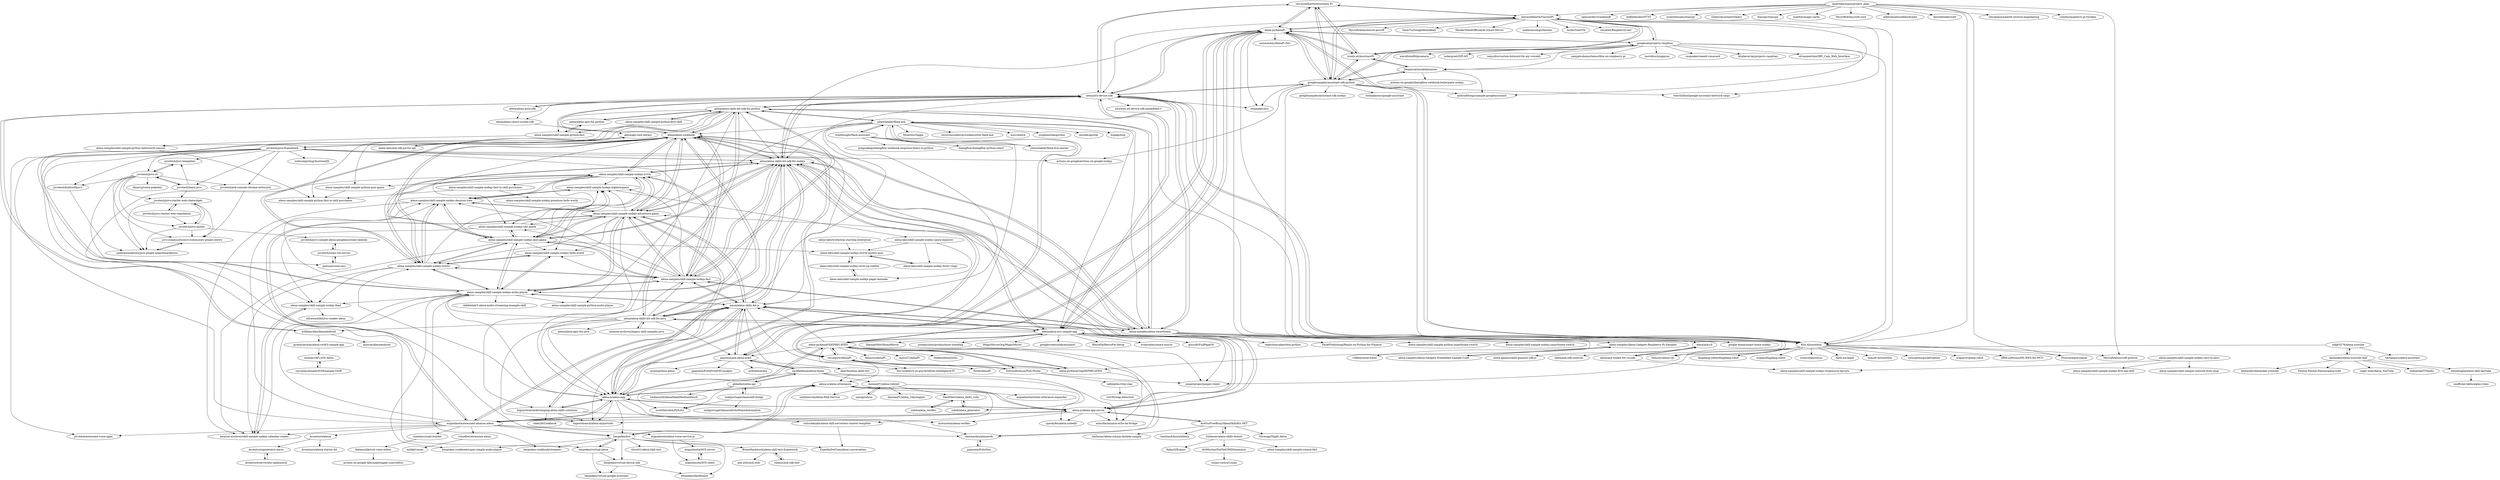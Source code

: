 digraph G {
"shivasiddharth/Assistants-Pi" -> "shivasiddharth/GassistPi"
"shivasiddharth/Assistants-Pi" -> "alexa-pi/AlexaPi"
"shivasiddharth/Assistants-Pi" -> "xtools-at/AssistantPi"
"shivasiddharth/Assistants-Pi" -> "googlesamples/assistant-sdk-python"
"shivasiddharth/Assistants-Pi" -> "alexa/avs-device-sdk"
"alexa/alexa-skills-kit-sdk-for-python" -> "alexa/alexa-apis-for-python"
"alexa/alexa-skills-kit-sdk-for-python" -> "alexa-samples/skill-sample-python-helloworld-classes"
"alexa/alexa-skills-kit-sdk-for-python" -> "johnwheeler/flask-ask"
"alexa/alexa-skills-kit-sdk-for-python" -> "alexa-samples/skill-sample-python-first-skill"
"alexa/alexa-skills-kit-sdk-for-python" -> "alexa-samples/skill-sample-python-fact"
"alexa/alexa-skills-kit-sdk-for-python" -> "alexa/alexa-skills-kit-sdk-for-java"
"alexa/alexa-skills-kit-sdk-for-python" -> "alexa/alexa-cookbook"
"alexa/alexa-skills-kit-sdk-for-python" -> "alexa/alexa-skills-kit-sdk-for-nodejs"
"alexa/alexa-skills-kit-sdk-for-python" -> "alexa-samples/alexa-smarthome"
"alexa/alexa-skills-kit-sdk-for-python" -> "alexa-samples/skill-sample-nodejs-fact"
"alexa/alexa-skills-kit-sdk-for-python" -> "alexa-samples/skill-sample-python-fact-in-skill-purchases"
"alexa/alexa-skills-kit-sdk-for-python" -> "alexa/avs-device-sdk"
"alexa/alexa-skills-kit-sdk-for-python" -> "alexa-samples/skill-sample-python-audio-player"
"alexa/alexa-skills-kit-sdk-for-python" -> "alexa-samples/skill-sample-python-quiz-game"
"alexa/alexa-skills-kit-sdk-for-python" -> "alexa/ask-cli"
"voiceflow/awesome-alexa" -> "anilkk/voicex"
"bjoernkarmann/project_alias" -> "Picovoice/porcupine" ["e"=1]
"bjoernkarmann/project_alias" -> "Kitt-AI/snowboy"
"bjoernkarmann/project_alias" -> "retroplasma/earth-reverse-engineering" ["e"=1]
"bjoernkarmann/project_alias" -> "schollz/raspberry-pi-turnkey" ["e"=1]
"bjoernkarmann/project_alias" -> "MycroftAI/mycroft-precise" ["e"=1]
"bjoernkarmann/project_alias" -> "opencardev/crankshaft" ["e"=1]
"bjoernkarmann/project_alias" -> "bitfieldaudio/OTTO" ["e"=1]
"bjoernkarmann/project_alias" -> "synesthesiam/rhasspy" ["e"=1]
"bjoernkarmann/project_alias" -> "GladysAssistant/Gladys" ["e"=1]
"bjoernkarmann/project_alias" -> "rhasspy/rhasspy" ["e"=1]
"bjoernkarmann/project_alias" -> "maddox/magic-cards" ["e"=1]
"bjoernkarmann/project_alias" -> "MycroftAI/mycroft-core" ["e"=1]
"bjoernkarmann/project_alias" -> "adblockradio/adblockradio" ["e"=1]
"bjoernkarmann/project_alias" -> "shivasiddharth/GassistPi"
"bjoernkarmann/project_alias" -> "skorokithakis/catt" ["e"=1]
"Accenture/serverless-ephemeral" -> "Accenture/generator-mario"
"jovotech/jovo-templates" -> "jovotech/jovo-cli"
"alexa-samples/Alexa-Gadgets-Raspberry-Pi-Samples" -> "alexa-samples/Alexa-Gadgets-Embedded-Sample-Code"
"alexa-samples/Alexa-Gadgets-Raspberry-Pi-Samples" -> "volkhin/nixie-timer"
"alexa-labs/workshop-starship-enterprise" -> "alexa-labs/skill-sample-nodejs-movie-quotes-quiz"
"amazon-archives/legacy-skill-samples-java" -> "alexa/alexa-skills-kit-sdk-for-java"
"dotMorten/DotNetOMDGenerator" -> "conan-roslyn/Conan"
"alexa/alexa-auto-sdk" -> "alexa/avs-device-sdk"
"alexa/alexa-auto-sdk" -> "alexa/alexa-smart-screen-sdk"
"fabiancelik/rich-voice-editor" -> "actions-on-google-labs/nightingale-ssml-editor"
"ndg63276/alexa-youtube" -> "dmhacker/alexa-youtube-skill"
"ndg63276/alexa-youtube" -> "alexa/ask-toolkit-for-vscode"
"ndg63276/alexa-youtube" -> "tartanguru/alexa-assistant" ["e"=1]
"alexa/alexa-apis-for-python" -> "alexa-samples/skill-sample-python-fact"
"alexa/alexa-apis-for-python" -> "alexa/alexa-skills-kit-sdk-for-python"
"alexa-samples/skill-sample-python-helloworld-classes" -> "alexa-samples/skill-sample-python-fact-in-skill-purchases"
"bespoken/virtual-alexa" -> "bespoken/virtual-device-sdk"
"bespoken/virtual-alexa" -> "bespoken/virtual-google-assistant"
"bespoken/virtual-alexa" -> "bespoken/bst"
"taimos/ask-sdk-test" -> "BrianMacIntosh/alexa-skill-test-framework"
"alexa/ask-toolkit-for-vscode" -> "alexa/ask-cli"
"alexa/ask-toolkit-for-vscode" -> "alexa-samples/skill-sample-nodejs-responsive-layouts"
"alexa-samples/skill-sample-nodejs-fact-in-skill-purchases" -> "alexa-samples/skill-sample-nodejs-premium-hello-world"
"alexa-samples/skill-sample-nodejs-fact-in-skill-purchases" -> "alexa-samples/skill-sample-python-fact-in-skill-purchases"
"jovotech/ask-console-chrome-extension" -> "jovo-community/jovo-community-plugin-sentry"
"alexa-labs/skill-sample-nodejs-movie-quotes-quiz" -> "alexa-labs/skill-sample-nodejs-level-up-riddles"
"alexa-labs/skill-sample-nodejs-movie-quotes-quiz" -> "alexa-labs/skill-sample-nodejs-firetv-vlogs"
"alexa-labs/skill-sample-nodejs-level-up-riddles" -> "alexa-labs/skill-sample-nodejs-movie-quotes-quiz"
"alexa-labs/skill-sample-nodejs-level-up-riddles" -> "alexa-labs/skill-sample-nodejs-pager-karaoke"
"jovotech/learn-jovo" -> "jovotech/jovo-cli"
"jovotech/learn-jovo" -> "jovotech/jovo-templates"
"jovotech/learn-jovo" -> "jovotech/jovo-starter-web-chatwidget"
"alexa/alexa-smart-screen-sdk" -> "alexa/apl-core-library"
"alexa-labs/skill-sample-nodejs-space-explorer" -> "alexa-labs/skill-sample-nodejs-firetv-vlogs"
"alexa-labs/skill-sample-nodejs-space-explorer" -> "alexa-labs/skill-sample-nodejs-pager-karaoke"
"alexa-labs/skill-sample-nodejs-space-explorer" -> "alexa-labs/skill-sample-nodejs-movie-quotes-quiz"
"alexa-samples/Alexa-Gadgets-Embedded-Sample-Code" -> "alexa-samples/Alexa-Gadgets-Raspberry-Pi-Samples"
"jovotech/builtwithjovo" -> "speechmarkdown/jovo-plugin-speechmarkdown"
"alexa-labs/skill-sample-nodejs-pager-karaoke" -> "alexa-labs/skill-sample-nodejs-level-up-riddles"
"alexa-labs/skill-sample-nodejs-firetv-vlogs" -> "alexa-labs/skill-sample-nodejs-movie-quotes-quiz"
"jovotech/jovo-model" -> "jovotech/jovo-starter-web-chatwidget"
"jovotech/jovo-model" -> "jovo-community/jovo-community-plugin-sentry"
"jovotech/jovo-model" -> "speechmarkdown/jovo-plugin-speechmarkdown"
"jovotech/jovo-model" -> "jovotech/jovo-sample-alexa-googleassistant-lambda"
"speechmarkdown/jovo-plugin-speechmarkdown" -> "jovo-community/jovo-community-plugin-sentry"
"zachfeldman/alexa-home" -> "ghballiet/echo-api"
"zachfeldman/alexa-home" -> "sparkyfen/alexa-nodekit"
"zachfeldman/alexa-home" -> "armzilla/amazon-echo-ha-bridge" ["e"=1]
"zachfeldman/alexa-home" -> "damianFC/alexa-rubykit"
"zachfeldman/alexa-home" -> "scotttherobot/PyEcho"
"zachfeldman/alexa-home" -> "anjishnu/ask-alexa-pykit"
"noelportugal/AmazonEchoApi" -> "ghballiet/echo-api"
"noelportugal/AmazonEchoApi" -> "noelportugal/AmazonEchoHomeAutomation"
"noelportugal/AmazonEchoApi" -> "scotttherobot/PyEcho"
"alexa-samples/skill-sample-nodejs-zero-to-hero" -> "alexa-samples/skill-sample-nodejs-first-apl-skill"
"alexa-samples/skill-sample-nodejs-zero-to-hero" -> "alexa-samples/skill-sample-nodejs-responsive-layouts"
"alexa-samples/skill-sample-nodejs-zero-to-hero" -> "alexa-samples/skill-sample-controls-fruit-shop"
"nikhiljohn10/pi-clap" -> "iver56/clap-detection"
"ghballiet/echo-api" -> "noelportugal/AmazonEchoApi"
"ghballiet/echo-api" -> "timkarnold/AlexaMakeMeASandwich"
"ghballiet/echo-api" -> "zachfeldman/alexa-home"
"ghballiet/echo-api" -> "scotttherobot/PyEcho"
"alexa-samples/skill-sample-python-first-skill" -> "alexa-samples/skill-sample-python-fact"
"alexa-samples/skill-sample-python-first-skill" -> "alexa/alexa-skills-kit-sdk-for-python"
"mlomboglia/alexa-skill-heytube" -> "unofficial-skills/alpha-video"
"alexa-labs/ask-sdk-jsx-for-apl" -> "alexa/apl-core-library"
"alexa/apl-core-library" -> "alexa-labs/ask-sdk-jsx-for-apl"
"jovo-community/jovo-community-plugin-sentry" -> "speechmarkdown/jovo-plugin-speechmarkdown"
"alexa-js/alexa-app" -> "alexa-js/alexa-app-server"
"alexa-js/alexa-app" -> "amzn/alexa-skills-kit-js"
"alexa-js/alexa-app" -> "alexa-js/alexa-utterances"
"alexa-js/alexa-app" -> "alexa/alexa-skills-kit-sdk-for-nodejs"
"alexa-js/alexa-app" -> "mreinstein/alexa-verifier"
"alexa-js/alexa-app" -> "alexa/alexa-cookbook"
"alexa-js/alexa-app" -> "miguelmota/awesome-amazon-alexa"
"alexa-js/alexa-app" -> "bignerdranch/developing-alexa-skills-solutions"
"alexa-js/alexa-app" -> "alexa-samples/skill-sample-nodejs-adventure-game"
"alexa-js/alexa-app" -> "alexa-samples/skill-sample-nodejs-howto"
"alexa-js/alexa-app" -> "alexa-samples/skill-sample-nodejs-audio-player"
"alexa-js/alexa-app" -> "alexa-pi/AlexaPiDEPRECATED"
"alexa-js/alexa-app" -> "bespoken/bst"
"alexa-js/alexa-app" -> "sammachin/alexaweb"
"alexa-js/alexa-app" -> "bignerdranch/alexa-airportinfo"
"alexa-js/alexa-app-server" -> "alexa-js/alexa-app"
"alexa-js/alexa-app-server" -> "alexa-js/alexa-utterances"
"alexa-js/alexa-app-server" -> "mreinstein/alexa-verifier"
"alexa-js/alexa-app-server" -> "AreYouFreeBusy/AlexaSkillsKit.NET"
"alexa-js/alexa-app-server" -> "miguelmota/awesome-amazon-alexa"
"alexa-js/alexa-app-server" -> "amzn/alexa-skills-kit-js"
"alexa-js/alexa-app-server" -> "sparkyfen/alexa-nodekit"
"alexa-js/alexa-app-server" -> "alexa/alexa-skills-kit-sdk-for-nodejs"
"alexa-js/alexa-app-server" -> "armzilla/amazon-echo-ha-bridge" ["e"=1]
"alexa-js/alexa-app-server" -> "bignerdranch/alexa-airportinfo"
"amzn/alexa-skills-kit-js" -> "alexa-js/alexa-app"
"amzn/alexa-skills-kit-js" -> "alexa/alexa-skills-kit-sdk-for-nodejs"
"amzn/alexa-skills-kit-js" -> "alexa/alexa-skills-kit-sdk-for-java"
"amzn/alexa-skills-kit-js" -> "alexa-samples/skill-sample-nodejs-adventure-game"
"amzn/alexa-skills-kit-js" -> "bignerdranch/developing-alexa-skills-solutions"
"amzn/alexa-skills-kit-js" -> "anjishnu/ask-alexa-pykit"
"amzn/alexa-skills-kit-js" -> "alexa-js/alexa-app-server"
"amzn/alexa-skills-kit-js" -> "alexa-samples/skill-sample-nodejs-fact"
"amzn/alexa-skills-kit-js" -> "alexa/alexa-avs-sample-app"
"amzn/alexa-skills-kit-js" -> "dale3h/alexa-skills-list"
"amzn/alexa-skills-kit-js" -> "alexa-samples/skill-sample-nodejs-audio-player"
"amzn/alexa-skills-kit-js" -> "alexa/alexa-cookbook"
"amzn/alexa-skills-kit-js" -> "bignerdranch/alexa-airportinfo"
"amzn/alexa-skills-kit-js" -> "miguelmota/awesome-amazon-alexa"
"amzn/alexa-skills-kit-js" -> "alexa-js/alexa-utterances"
"alexa/alexa-skills-kit-sdk-for-java" -> "amzn/alexa-skills-kit-js"
"alexa/alexa-skills-kit-sdk-for-java" -> "amazon-archives/legacy-skill-samples-java"
"alexa/alexa-skills-kit-sdk-for-java" -> "alexa/alexa-skills-kit-sdk-for-nodejs"
"alexa/alexa-skills-kit-sdk-for-java" -> "alexa/alexa-cookbook"
"alexa/alexa-skills-kit-sdk-for-java" -> "alexa/alexa-skills-kit-sdk-for-python"
"alexa/alexa-skills-kit-sdk-for-java" -> "alexa/alexa-apis-for-java"
"alexa/alexa-skills-kit-sdk-for-java" -> "willblaschko/AlexaAndroid"
"alexa/alexa-skills-kit-sdk-for-java" -> "alexa-samples/alexa-smarthome"
"alexa/alexa-skills-kit-sdk-for-java" -> "alexa-samples/skill-sample-nodejs-audio-player"
"alexa/alexa-skills-kit-sdk-for-java" -> "alexa-samples/skill-sample-nodejs-fact"
"alexa/alexa-skills-kit-sdk-for-java" -> "alexa-js/alexa-app"
"alexa/alexa-skills-kit-sdk-for-java" -> "anjishnu/ask-alexa-pykit"
"alexa/alexa-skills-kit-sdk-for-java" -> "alexa/avs-device-sdk"
"alexa/alexa-skills-kit-sdk-for-java" -> "bignerdranch/alexa-airportinfo"
"alexa/alexa-skills-kit-sdk-for-java" -> "alexa/alexa-avs-sample-app"
"jjaquinta/EchoSim" -> "sammachin/alexaweb"
"anjishnu/ask-alexa-pykit" -> "johnwheeler/flask-ask"
"anjishnu/ask-alexa-pykit" -> "zachfeldman/alexa-home"
"anjishnu/ask-alexa-pykit" -> "amzn/alexa-skills-kit-js"
"anjishnu/ask-alexa-pykit" -> "jjaquinta/EchoProofOfConcepts"
"anjishnu/ask-alexa-pykit" -> "erik/alexandra" ["e"=1]
"anjishnu/ask-alexa-pykit" -> "njsnx/python-alexa"
"anjishnu/ask-alexa-pykit" -> "dale3h/alexa-skills-list"
"jovotech/snips-nlu-server" -> "jovotech/jovo-sample-alexa-googleassistant-lambda"
"jovotech/snips-nlu-server" -> "pialuna/voice-cms"
"AreYouFreeBusy/AlexaSkillsKit.NET" -> "tamhinsf/Azure4Alexa"
"AreYouFreeBusy/AlexaSkillsKit.NET" -> "timheuer/alexa-skills-dotnet"
"AreYouFreeBusy/AlexaSkillsKit.NET" -> "Silvenga/Slight.Alexa"
"AreYouFreeBusy/AlexaSkillsKit.NET" -> "timheuer/alexa-csharp-lambda-sample"
"AreYouFreeBusy/AlexaSkillsKit.NET" -> "alexa-js/alexa-app-server"
"pialuna/voice-cms" -> "jovotech/snips-nlu-server"
"damianFC/alexa-rubykit" -> "DanElbert/alexa_skills_ruby"
"damianFC/alexa-rubykit" -> "damianFC/alexa_rubyengine"
"damianFC/alexa-rubykit" -> "sidoh/alexa_generator"
"damianFC/alexa-rubykit" -> "sarkonovich/Alexa-Web-Service"
"damianFC/alexa-rubykit" -> "sjmog/ralyxa"
"jovotech/jovo-starter-web-chatwidget" -> "jovotech/jovo-model"
"jovotech/jovo-starter-web-chatwidget" -> "speechmarkdown/jovo-plugin-speechmarkdown"
"jovotech/jovo-starter-web-chatwidget" -> "jovo-community/jovo-community-plugin-sentry"
"jovotech/jovo-starter-web-chatwidget" -> "jovotech/jovo-starter-web-standalone"
"sidoh/alexa_generator" -> "DanElbert/alexa_skills_ruby"
"jovotech/jovo-starter-web-standalone" -> "jovotech/jovo-model"
"jovotech/jovo-starter-web-standalone" -> "jovotech/jovo-starter-web-chatwidget"
"alexa-pi/AlexaPiDEPRECATED" -> "novaspirit/AlexaPi"
"alexa-pi/AlexaPiDEPRECATED" -> "alexa-pi/AlexaPi"
"alexa-pi/AlexaPiDEPRECATED" -> "alexa-pi/AlexaChipDEPRECATED"
"alexa-pi/AlexaPiDEPRECATED" -> "alexa/alexa-avs-sample-app"
"alexa-pi/AlexaPiDEPRECATED" -> "maso27/AlexaPi"
"alexa-pi/AlexaPiDEPRECATED" -> "sammachin/alexaweb"
"alexa-pi/AlexaPiDEPRECATED" -> "StevenHickson/PiAUISuite"
"alexa-pi/AlexaPiDEPRECATED" -> "anjishnu/ask-alexa-pykit"
"alexa-pi/AlexaPiDEPRECATED" -> "alexa-js/alexa-app"
"alexa-pi/AlexaPiDEPRECATED" -> "toddmedema/echo" ["e"=1]
"alexa-pi/AlexaPiDEPRECATED" -> "the-raspberry-pi-guy/Artificial-Intelligence-Pi"
"alexa-pi/AlexaPiDEPRECATED" -> "armzilla/amazon-echo-ha-bridge" ["e"=1]
"alexa-pi/AlexaPiDEPRECATED" -> "amzn/alexa-skills-kit-js"
"alexa-pi/AlexaPiDEPRECATED" -> "jasperproject/jasper-client" ["e"=1]
"alexa-pi/AlexaPiDEPRECATED" -> "lennysh/AlexaPi"
"novaspirit/AlexaPi" -> "alexa-pi/AlexaPiDEPRECATED"
"novaspirit/AlexaPi" -> "the-raspberry-pi-guy/Artificial-Intelligence-Pi"
"novaspirit/AlexaPi" -> "flooie/AlexaPi"
"novaspirit/AlexaPi" -> "StevenHickson/PiAUISuite"
"novaspirit/AlexaPi" -> "alexa-pi/AlexaPi"
"novaspirit/AlexaPi" -> "alexa-pi/AlexaChipDEPRECATED"
"alexa-pi/AlexaChipDEPRECATED" -> "alexa-pi/AlexaPiDEPRECATED"
"alexa-pi/AlexaChipDEPRECATED" -> "sammachin/alexaweb"
"alexa-pi/AlexaChipDEPRECATED" -> "novaspirit/AlexaPi"
"alexa-js/alexa-utterances" -> "alexa-js/alexa-app"
"alexa-js/alexa-utterances" -> "alexa-js/alexa-app-server"
"alexa-js/alexa-utterances" -> "miguelmota/intent-utterance-expander"
"alexa-js/alexa-utterances" -> "bespoken/bst"
"alexa-js/alexa-utterances" -> "rmtuckerphx/alexa-skill-serverless-starter-template"
"miguelmota/awesome-amazon-alexa" -> "alexa-js/alexa-app"
"miguelmota/awesome-amazon-alexa" -> "alexa-js/alexa-app-server"
"miguelmota/awesome-amazon-alexa" -> "voiceflow/awesome-alexa"
"miguelmota/awesome-amazon-alexa" -> "sammachin/alexaweb"
"miguelmota/awesome-amazon-alexa" -> "miguelmota/alexa-voice-service.js"
"miguelmota/awesome-amazon-alexa" -> "bespoken/bst"
"miguelmota/awesome-amazon-alexa" -> "alexa-js/alexa-utterances"
"miguelmota/awesome-amazon-alexa" -> "alexa-samples/skill-sample-nodejs-adventure-game"
"miguelmota/awesome-amazon-alexa" -> "jovotech/awesome-voice-apps"
"miguelmota/awesome-amazon-alexa" -> "alexa-samples/skill-sample-nodejs-decision-tree"
"miguelmota/awesome-amazon-alexa" -> "amazon-archives/skill-sample-nodejs-calendar-reader"
"miguelmota/awesome-amazon-alexa" -> "Accenture/alexia"
"miguelmota/awesome-amazon-alexa" -> "amzn/alexa-skills-kit-js"
"miguelmota/awesome-amazon-alexa" -> "alexa-samples/skill-sample-nodejs-audio-player"
"miguelmota/awesome-amazon-alexa" -> "mandnyc/ssml-builder"
"Accenture/generator-mario" -> "Accenture/serverless-ephemeral"
"sammachin/alexaweb" -> "jjaquinta/EchoSim"
"sidoh/alexa_verifier" -> "DanElbert/alexa_skills_ruby"
"jovotech/jovo-sample-alexa-googleassistant-lambda" -> "jovotech/snips-nlu-server"
"carsonmcdonald/AVSExample-Swift" -> "chintan1891/iOS-Alexa"
"miguelmota/AVS-server" -> "miguelmota/AVS-client"
"miguelmota/AVS-client" -> "miguelmota/AVS-server"
"alexa/alexa-avs-sample-app" -> "alexa-pi/AlexaPi"
"alexa/alexa-avs-sample-app" -> "alexa-pi/AlexaPiDEPRECATED"
"alexa/alexa-avs-sample-app" -> "Kitt-AI/snowboy"
"alexa/alexa-avs-sample-app" -> "alexa/alexa-skills-kit-sdk-for-nodejs"
"alexa/alexa-avs-sample-app" -> "jasperproject/jasper-client" ["e"=1]
"alexa/alexa-avs-sample-app" -> "amzn/alexa-skills-kit-js"
"alexa/alexa-avs-sample-app" -> "alexa/avs-device-sdk"
"alexa/alexa-avs-sample-app" -> "HannahMitt/HomeMirror" ["e"=1]
"alexa/alexa-avs-sample-app" -> "josephyzhou/producthunt-trending" ["e"=1]
"alexa/alexa-avs-sample-app" -> "MagicMirrorOrg/MagicMirror" ["e"=1]
"alexa/alexa-avs-sample-app" -> "googlecreativelab/anypixel" ["e"=1]
"alexa/alexa-avs-sample-app" -> "novaspirit/AlexaPi"
"alexa/alexa-avs-sample-app" -> "RetroPie/RetroPie-Setup" ["e"=1]
"alexa/alexa-avs-sample-app" -> "evancohen/smart-mirror" ["e"=1]
"alexa/alexa-avs-sample-app" -> "guysoft/FullPageOS" ["e"=1]
"willblaschko/AlexaAndroid" -> "azizcse/AlexaAndroid"
"willblaschko/AlexaAndroid" -> "alexa/avs-device-sdk"
"willblaschko/AlexaAndroid" -> "grimlockrocks/alexa-swift3-sample-app"
"Kitt-AI/snowboy" -> "Picovoice/porcupine" ["e"=1]
"Kitt-AI/snowboy" -> "seasalt-ai/snowboy" ["e"=1]
"Kitt-AI/snowboy" -> "cmusphinx/pocketsphinx" ["e"=1]
"Kitt-AI/snowboy" -> "wzpan/wukong-robot" ["e"=1]
"Kitt-AI/snowboy" -> "MycroftAI/mycroft-precise" ["e"=1]
"Kitt-AI/snowboy" -> "alexa/alexa-avs-sample-app"
"Kitt-AI/snowboy" -> "ARM-software/ML-KWS-for-MCU" ["e"=1]
"Kitt-AI/snowboy" -> "dingdang-robot/dingdang-robot" ["e"=1]
"Kitt-AI/snowboy" -> "alexa/avs-device-sdk"
"Kitt-AI/snowboy" -> "Sensory/alexa-rpi"
"Kitt-AI/snowboy" -> "jasperproject/jasper-client" ["e"=1]
"Kitt-AI/snowboy" -> "alexa-pi/AlexaPi"
"Kitt-AI/snowboy" -> "wzpan/dingdang-robot" ["e"=1]
"Kitt-AI/snowboy" -> "evancohen/sonus" ["e"=1]
"Kitt-AI/snowboy" -> "kaldi-asr/kaldi" ["e"=1]
"johnwheeler/flask-ask" -> "anjishnu/ask-alexa-pykit"
"johnwheeler/flask-ask" -> "treethought/flask-assistant"
"johnwheeler/flask-ask" -> "alexa/alexa-skills-kit-sdk-for-python"
"johnwheeler/flask-ask" -> "Miserlou/Zappa" ["e"=1]
"johnwheeler/flask-ask" -> "chrisvoncsefalvay/cookiecutter-flask-ask"
"johnwheeler/flask-ask" -> "amzn/alexa-skills-kit-js"
"johnwheeler/flask-ask" -> "alexa/alexa-skills-kit-sdk-for-nodejs"
"johnwheeler/flask-ask" -> "johnwheeler/flask-live-starter"
"johnwheeler/flask-ask" -> "alexa/alexa-cookbook"
"johnwheeler/flask-ask" -> "aws/chalice" ["e"=1]
"johnwheeler/flask-ask" -> "alexa/alexa-avs-sample-app"
"johnwheeler/flask-ask" -> "jorgebastida/gordon" ["e"=1]
"johnwheeler/flask-ask" -> "encode/apistar" ["e"=1]
"johnwheeler/flask-ask" -> "hugapi/hug" ["e"=1]
"johnwheeler/flask-ask" -> "alexa-samples/skill-sample-nodejs-adventure-game"
"dale3h/alexa-skills-list" -> "alexa-js/alexa-utterances"
"miguelmota/alexa-voice-service.js" -> "miguelmota/AVS-server"
"miguelmota/alexa-voice-service.js" -> "miguelmota/AVS-client"
"DanElbert/alexa_skills_ruby" -> "sidoh/alexa_verifier"
"DanElbert/alexa_skills_ruby" -> "sidoh/alexa_generator"
"Accenture/alexia" -> "Accenture/alexia-starter-kit"
"Accenture/alexia" -> "Accenture/generator-mario"
"alexa-samples/skill-sample-nodejs-fact" -> "alexa/alexa-cookbook"
"alexa-samples/skill-sample-nodejs-fact" -> "alexa/alexa-skills-kit-sdk-for-nodejs"
"alexa-samples/skill-sample-nodejs-fact" -> "alexa-samples/skill-sample-nodejs-howto"
"alexa-samples/skill-sample-nodejs-fact" -> "alexa-samples/skill-sample-nodejs-quiz-game"
"alexa-samples/skill-sample-nodejs-fact" -> "alexa-samples/skill-sample-nodejs-trivia"
"alexa-samples/skill-sample-nodejs-fact" -> "alexa-samples/skill-sample-nodejs-adventure-game"
"alexa-samples/skill-sample-nodejs-fact" -> "amzn/alexa-skills-kit-js"
"alexa-samples/skill-sample-nodejs-fact" -> "alexa-samples/skill-sample-nodejs-audio-player"
"alexa-samples/skill-sample-nodejs-fact" -> "alexa-samples/skill-sample-nodejs-hello-world"
"alexa-samples/skill-sample-nodejs-fact" -> "alexa-samples/skill-sample-nodejs-city-guide"
"alexa-samples/skill-sample-nodejs-fact" -> "alexa/alexa-skills-kit-sdk-for-python"
"alexa-samples/skill-sample-nodejs-fact" -> "alexa-samples/alexa-smarthome"
"alexa-samples/skill-sample-nodejs-fact" -> "alexa-samples/skill-sample-nodejs-decision-tree"
"alexa-samples/skill-sample-nodejs-fact" -> "alexa-js/alexa-app"
"alexa-samples/skill-sample-nodejs-fact" -> "alexa-samples/skill-sample-nodejs-highlowgame"
"alexa-samples/skill-sample-nodejs-trivia" -> "alexa-samples/skill-sample-nodejs-quiz-game"
"alexa-samples/skill-sample-nodejs-trivia" -> "alexa-samples/skill-sample-nodejs-decision-tree"
"alexa-samples/skill-sample-nodejs-trivia" -> "alexa-samples/skill-sample-nodejs-adventure-game"
"alexa-samples/skill-sample-nodejs-trivia" -> "alexa-samples/skill-sample-nodejs-howto"
"alexa-samples/skill-sample-nodejs-trivia" -> "alexa-samples/skill-sample-nodejs-fact"
"alexa-samples/skill-sample-nodejs-trivia" -> "alexa-samples/skill-sample-nodejs-highlowgame"
"alexa-samples/skill-sample-nodejs-trivia" -> "alexa-samples/skill-sample-python-quiz-game"
"alexa-samples/skill-sample-nodejs-trivia" -> "alexa-samples/skill-sample-nodejs-fact-in-skill-purchases"
"alexa-samples/skill-sample-nodejs-trivia" -> "alexa/alexa-skills-kit-sdk-for-nodejs"
"alexa-samples/skill-sample-nodejs-trivia" -> "alexa-samples/skill-sample-nodejs-city-guide"
"alexa-samples/skill-sample-nodejs-trivia" -> "alexa/alexa-cookbook"
"alexa-samples/skill-sample-nodejs-trivia" -> "alexa-samples/skill-sample-nodejs-feed"
"alexa-pi/AlexaPi" -> "alexa-pi/AlexaPiDEPRECATED"
"alexa-pi/AlexaPi" -> "respeaker/avs" ["e"=1]
"alexa-pi/AlexaPi" -> "alexa/alexa-avs-sample-app"
"alexa-pi/AlexaPi" -> "xtools-at/AssistantPi"
"alexa-pi/AlexaPi" -> "alexa/avs-device-sdk"
"alexa-pi/AlexaPi" -> "shivasiddharth/Assistants-Pi"
"alexa-pi/AlexaPi" -> "Kitt-AI/snowboy"
"alexa-pi/AlexaPi" -> "shivasiddharth/GassistPi"
"alexa-pi/AlexaPi" -> "novaspirit/AlexaPi"
"alexa-pi/AlexaPi" -> "alexa-pi/AlexaChipDEPRECATED"
"alexa-pi/AlexaPi" -> "sammachin/AlexaPi-Dev"
"alexa-pi/AlexaPi" -> "googlesamples/assistant-sdk-python"
"alexa-pi/AlexaPi" -> "google/aiyprojects-raspbian"
"alexa-pi/AlexaPi" -> "alexa/alexa-skills-kit-sdk-for-nodejs"
"alexa-pi/AlexaPi" -> "Sensory/alexa-rpi"
"alexa/alexa-skills-kit-sdk-for-nodejs" -> "alexa/alexa-cookbook"
"alexa/alexa-skills-kit-sdk-for-nodejs" -> "alexa-samples/skill-sample-nodejs-fact"
"alexa/alexa-skills-kit-sdk-for-nodejs" -> "alexa-js/alexa-app"
"alexa/alexa-skills-kit-sdk-for-nodejs" -> "amzn/alexa-skills-kit-js"
"alexa/alexa-skills-kit-sdk-for-nodejs" -> "alexa-samples/skill-sample-nodejs-adventure-game"
"alexa/alexa-skills-kit-sdk-for-nodejs" -> "alexa-samples/skill-sample-nodejs-audio-player"
"alexa/alexa-skills-kit-sdk-for-nodejs" -> "alexa/alexa-skills-kit-sdk-for-java"
"alexa/alexa-skills-kit-sdk-for-nodejs" -> "alexa-samples/skill-sample-nodejs-howto"
"alexa/alexa-skills-kit-sdk-for-nodejs" -> "alexa/alexa-avs-sample-app"
"alexa/alexa-skills-kit-sdk-for-nodejs" -> "alexa-samples/alexa-smarthome"
"alexa/alexa-skills-kit-sdk-for-nodejs" -> "alexa-samples/skill-sample-nodejs-trivia"
"alexa/alexa-skills-kit-sdk-for-nodejs" -> "jovotech/jovo-framework"
"alexa/alexa-skills-kit-sdk-for-nodejs" -> "alexa-js/alexa-app-server"
"alexa/alexa-skills-kit-sdk-for-nodejs" -> "alexa/avs-device-sdk"
"alexa/alexa-skills-kit-sdk-for-nodejs" -> "alexa-samples/skill-sample-nodejs-quiz-game"
"bignerdranch/developing-alexa-skills-solutions" -> "bignerdranch/alexa-airportinfo"
"bignerdranch/developing-alexa-skills-solutions" -> "amzn/alexa-skills-kit-js"
"bignerdranch/developing-alexa-skills-solutions" -> "robm26/Cookbook"
"bignerdranch/developing-alexa-skills-solutions" -> "rmtuckerphx/alexa-skill-serverless-starter-template"
"bignerdranch/developing-alexa-skills-solutions" -> "alexa-js/alexa-app"
"alexa-samples/skill-sample-nodejs-audio-player" -> "alexa/alexa-skills-kit-sdk-for-nodejs"
"alexa-samples/skill-sample-nodejs-audio-player" -> "alexa/alexa-cookbook"
"alexa-samples/skill-sample-nodejs-audio-player" -> "alexa-samples/skill-sample-nodejs-decision-tree"
"alexa-samples/skill-sample-nodejs-audio-player" -> "alexa-samples/skill-sample-nodejs-quiz-game"
"alexa-samples/skill-sample-nodejs-audio-player" -> "alexa-samples/skill-sample-nodejs-howto"
"alexa-samples/skill-sample-nodejs-audio-player" -> "alexa-samples/skill-sample-nodejs-feed"
"alexa-samples/skill-sample-nodejs-audio-player" -> "amazon-archives/skill-sample-nodejs-calendar-reader"
"alexa-samples/skill-sample-nodejs-audio-player" -> "bespoken-cookbook/super-simple-audio-player"
"alexa-samples/skill-sample-nodejs-audio-player" -> "alexa-samples/skill-sample-nodejs-hello-world"
"alexa-samples/skill-sample-nodejs-audio-player" -> "alexa-samples/skill-sample-python-audio-player"
"alexa-samples/skill-sample-nodejs-audio-player" -> "bespoken-cookbook/streamer"
"alexa-samples/skill-sample-nodejs-audio-player" -> "alexa-samples/skill-sample-nodejs-adventure-game"
"alexa-samples/skill-sample-nodejs-audio-player" -> "dabblelab/3-alexa-audio-streaming-example-skill"
"alexa-samples/skill-sample-nodejs-audio-player" -> "alexa-samples/skill-sample-nodejs-fact"
"alexa-samples/skill-sample-nodejs-audio-player" -> "amzn/alexa-skills-kit-js"
"alexa-samples/skill-sample-nodejs-adventure-game" -> "alexa-samples/skill-sample-nodejs-decision-tree"
"alexa-samples/skill-sample-nodejs-adventure-game" -> "alexa/alexa-skills-kit-sdk-for-nodejs"
"alexa-samples/skill-sample-nodejs-adventure-game" -> "alexa-samples/skill-sample-nodejs-trivia"
"alexa-samples/skill-sample-nodejs-adventure-game" -> "amzn/alexa-skills-kit-js"
"alexa-samples/skill-sample-nodejs-adventure-game" -> "alexa/alexa-cookbook"
"alexa-samples/skill-sample-nodejs-adventure-game" -> "alexa-samples/skill-sample-nodejs-fact"
"alexa-samples/skill-sample-nodejs-adventure-game" -> "alexa-samples/skill-sample-nodejs-quiz-game"
"alexa-samples/skill-sample-nodejs-adventure-game" -> "alexa-samples/skill-sample-nodejs-highlowgame"
"alexa-samples/skill-sample-nodejs-adventure-game" -> "alexa-js/alexa-app"
"alexa-samples/skill-sample-nodejs-adventure-game" -> "alexa-samples/skill-sample-nodejs-hello-world"
"alexa-samples/skill-sample-nodejs-adventure-game" -> "miguelmota/awesome-amazon-alexa"
"alexa-samples/skill-sample-nodejs-adventure-game" -> "alexa-samples/skill-sample-nodejs-audio-player"
"alexa-samples/skill-sample-nodejs-adventure-game" -> "alexa-samples/skill-sample-nodejs-city-guide"
"alexa-samples/skill-sample-nodejs-adventure-game" -> "bignerdranch/developing-alexa-skills-solutions"
"alexa-samples/skill-sample-nodejs-adventure-game" -> "alexa-samples/skill-sample-nodejs-howto"
"alexa-samples/skill-sample-nodejs-hello-world" -> "alexa-samples/skill-sample-nodejs-howto"
"alexa-samples/skill-sample-nodejs-hello-world" -> "alexa-samples/skill-sample-nodejs-audio-player"
"alexa-samples/skill-sample-nodejs-howto" -> "alexa-samples/skill-sample-nodejs-fact"
"alexa-samples/skill-sample-nodejs-howto" -> "alexa-samples/skill-sample-nodejs-highlowgame"
"alexa-samples/skill-sample-nodejs-howto" -> "alexa-samples/skill-sample-nodejs-decision-tree"
"alexa-samples/skill-sample-nodejs-howto" -> "alexa-samples/skill-sample-nodejs-trivia"
"alexa-samples/skill-sample-nodejs-howto" -> "alexa-samples/skill-sample-nodejs-hello-world"
"alexa-samples/skill-sample-nodejs-howto" -> "alexa/alexa-skills-kit-sdk-for-nodejs"
"alexa-samples/skill-sample-nodejs-howto" -> "amazon-archives/skill-sample-nodejs-calendar-reader"
"alexa-samples/skill-sample-nodejs-howto" -> "alexa-samples/skill-sample-nodejs-quiz-game"
"alexa-samples/skill-sample-nodejs-howto" -> "alexa-samples/skill-sample-nodejs-audio-player"
"alexa-samples/skill-sample-nodejs-howto" -> "alexa/alexa-cookbook"
"alexa-samples/skill-sample-nodejs-howto" -> "alexa-samples/skill-sample-nodejs-feed"
"alexa-samples/skill-sample-nodejs-decision-tree" -> "alexa-samples/skill-sample-nodejs-highlowgame"
"alexa-samples/skill-sample-nodejs-decision-tree" -> "amazon-archives/skill-sample-nodejs-calendar-reader"
"alexa-samples/skill-sample-nodejs-decision-tree" -> "alexa-samples/skill-sample-nodejs-trivia"
"alexa-samples/skill-sample-nodejs-decision-tree" -> "alexa-samples/skill-sample-nodejs-adventure-game"
"alexa-samples/skill-sample-nodejs-decision-tree" -> "alexa-samples/skill-sample-nodejs-quiz-game"
"alexa-samples/skill-sample-nodejs-decision-tree" -> "alexa-samples/skill-sample-nodejs-howto"
"alexa-samples/skill-sample-nodejs-highlowgame" -> "alexa-samples/skill-sample-nodejs-decision-tree"
"alexa-samples/skill-sample-nodejs-highlowgame" -> "alexa-labs/skill-sample-nodejs-space-explorer"
"bespoken/bst" -> "bespoken/virtual-device-sdk"
"bespoken/bst" -> "bespoken/dashboard"
"bespoken/bst" -> "bespoken-cookbook/super-simple-audio-player"
"bespoken/bst" -> "alexa-js/alexa-utterances"
"bespoken/bst" -> "bespoken-cookbook/streamer"
"bespoken/bst" -> "ExpediaDotCom/alexa-conversation"
"bespoken/bst" -> "BrianMacIntosh/alexa-skill-test-framework"
"bespoken/bst" -> "bespoken/virtual-alexa"
"bespoken/bst" -> "tlovett1/alexa-skill-test"
"alexa-samples/skill-sample-nodejs-feed" -> "amazon-archives/skill-sample-nodejs-calendar-reader"
"alexa-samples/skill-sample-nodejs-feed" -> "alirawashdeh/rss-reader-alexa"
"chintan1891/iOS-Alexa" -> "carsonmcdonald/AVSExample-Swift"
"mandnyc/ssml-builder" -> "fabiancelik/rich-voice-editor"
"treethought/flask-assistant" -> "johnwheeler/flask-ask"
"treethought/flask-assistant" -> "pragnakalp/dialogflow-webhook-response-libary-in-python" ["e"=1]
"treethought/flask-assistant" -> "dialogflow/dialogflow-python-client" ["e"=1]
"treethought/flask-assistant" -> "anjishnu/ask-alexa-pykit"
"treethought/flask-assistant" -> "johnwheeler/flask-live-starter"
"timheuer/alexa-skills-dotnet" -> "AreYouFreeBusy/AlexaSkillsKit.NET"
"timheuer/alexa-skills-dotnet" -> "alexa-samples/skill-sample-csharp-fact"
"timheuer/alexa-skills-dotnet" -> "dotMorten/DotNetOMDGenerator"
"timheuer/alexa-skills-dotnet" -> "Xabaril/Esquio" ["e"=1]
"rmtuckerphx/alexa-skill-serverless-starter-template" -> "ExpediaDotCom/alexa-conversation"
"alexa/ask-cli" -> "alexa/ask-toolkit-for-vscode"
"alexa/ask-cli" -> "alexa-games/skills-gameon-sdk-js"
"alexa/ask-cli" -> "alexa/ask-sdk-controls"
"alexa-samples/skill-sample-nodejs-city-guide" -> "alexa-samples/skill-sample-nodejs-quiz-game"
"alexa-samples/skill-sample-nodejs-city-guide" -> "alexa-samples/skill-sample-nodejs-feed"
"alexa-samples/skill-sample-nodejs-city-guide" -> "alexa-samples/skill-sample-nodejs-highlowgame"
"amazon-archives/skill-sample-nodejs-calendar-reader" -> "alexa-samples/skill-sample-nodejs-feed"
"alexa-samples/alexa-smarthome" -> "PacktPublishing/Hands-on-Python-for-Finance" ["e"=1]
"alexa-samples/alexa-smarthome" -> "alexa/alexa-cookbook"
"alexa-samples/alexa-smarthome" -> "alexa/alexa-skills-kit-sdk-for-nodejs"
"alexa-samples/alexa-smarthome" -> "alexa-samples/skill-sample-python-smarthome-switch"
"alexa-samples/alexa-smarthome" -> "alexa/alexa-skills-kit-sdk-for-python"
"alexa-samples/alexa-smarthome" -> "alexa/ask-cli"
"alexa-samples/alexa-smarthome" -> "alexa-samples/skill-sample-nodejs-smarthome-switch"
"alexa-samples/alexa-smarthome" -> "google-home/smart-home-nodejs" ["e"=1]
"alexa-samples/alexa-smarthome" -> "alexa/avs-device-sdk"
"alexa-samples/alexa-smarthome" -> "alexa-samples/skill-sample-nodejs-fact"
"alexa-samples/alexa-smarthome" -> "alexa/alexa-skills-kit-sdk-for-java"
"alexa-samples/alexa-smarthome" -> "alexa-samples/Alexa-Gadgets-Raspberry-Pi-Samples"
"alexa-samples/alexa-smarthome" -> "alexa-samples/skill-sample-nodejs-adventure-game"
"alexa-samples/alexa-smarthome" -> "johnwheeler/flask-ask"
"alexa-samples/alexa-smarthome" -> "objectbox/objectbox-python" ["e"=1]
"googlesamples/assistant-sdk-python" -> "shivasiddharth/GassistPi"
"googlesamples/assistant-sdk-python" -> "google/aiyprojects-raspbian"
"googlesamples/assistant-sdk-python" -> "warchildmd/google-assistant-hotword-raspi"
"googlesamples/assistant-sdk-python" -> "xtools-at/AssistantPi"
"googlesamples/assistant-sdk-python" -> "alexa/avs-device-sdk"
"googlesamples/assistant-sdk-python" -> "shivasiddharth/Assistants-Pi"
"googlesamples/assistant-sdk-python" -> "endoplasmic/google-assistant" ["e"=1]
"googlesamples/assistant-sdk-python" -> "Deeplocal/mocktailsmixer"
"googlesamples/assistant-sdk-python" -> "androidthings/sample-googleassistant" ["e"=1]
"googlesamples/assistant-sdk-python" -> "Kitt-AI/snowboy"
"googlesamples/assistant-sdk-python" -> "alexa-pi/AlexaPi"
"googlesamples/assistant-sdk-python" -> "google-home/smart-home-nodejs" ["e"=1]
"googlesamples/assistant-sdk-python" -> "respeaker/avs" ["e"=1]
"googlesamples/assistant-sdk-python" -> "googlesamples/assistant-sdk-nodejs" ["e"=1]
"googlesamples/assistant-sdk-python" -> "actions-on-google/actions-on-google-nodejs" ["e"=1]
"alexa/alexa-cookbook" -> "alexa/alexa-skills-kit-sdk-for-nodejs"
"alexa/alexa-cookbook" -> "alexa-samples/skill-sample-nodejs-fact"
"alexa/alexa-cookbook" -> "alexa-samples/skill-sample-nodejs-quiz-game"
"alexa/alexa-cookbook" -> "alexa-samples/alexa-smarthome"
"alexa/alexa-cookbook" -> "alexa-samples/skill-sample-nodejs-adventure-game"
"alexa/alexa-cookbook" -> "alexa-js/alexa-app"
"alexa/alexa-cookbook" -> "alexa-samples/skill-sample-nodejs-audio-player"
"alexa/alexa-cookbook" -> "alexa-samples/skill-sample-nodejs-howto"
"alexa/alexa-cookbook" -> "alexa/alexa-skills-kit-sdk-for-java"
"alexa/alexa-cookbook" -> "alexa-samples/skill-sample-nodejs-hello-world"
"alexa/alexa-cookbook" -> "alexa-samples/skill-sample-nodejs-city-guide"
"alexa/alexa-cookbook" -> "alexa/alexa-skills-kit-sdk-for-python"
"alexa/alexa-cookbook" -> "alexa-samples/skill-sample-nodejs-trivia"
"alexa/alexa-cookbook" -> "jovotech/jovo-framework"
"alexa/alexa-cookbook" -> "alexa/avs-device-sdk"
"google/aiyprojects-raspbian" -> "googlesamples/assistant-sdk-python"
"google/aiyprojects-raspbian" -> "shivasiddharth/GassistPi"
"google/aiyprojects-raspbian" -> "alexa-pi/AlexaPi"
"google/aiyprojects-raspbian" -> "androidthings/sample-googleassistant" ["e"=1]
"google/aiyprojects-raspbian" -> "Kitt-AI/snowboy"
"google/aiyprojects-raspbian" -> "samjabrahams/tensorflow-on-raspberry-pi" ["e"=1]
"google/aiyprojects-raspbian" -> "xtools-at/AssistantPi"
"google/aiyprojects-raspbian" -> "Deeplocal/mocktailsmixer"
"google/aiyprojects-raspbian" -> "movidius/ncappzoo" ["e"=1]
"google/aiyprojects-raspbian" -> "respeaker/seeed-voicecard" ["e"=1]
"google/aiyprojects-raspbian" -> "ktinkerer/aiyprojects-raspbian"
"google/aiyprojects-raspbian" -> "silvanmelchior/RPi_Cam_Web_Interface" ["e"=1]
"google/aiyprojects-raspbian" -> "waveform80/picamera" ["e"=1]
"google/aiyprojects-raspbian" -> "inderpreet/DIY-AIY"
"google/aiyprojects-raspbian" -> "senyoltw/custom-hotword-for-aiy-voicekit"
"dmhacker/alexa-youtube-skill" -> "dmhacker/dmhacker-youtube"
"dmhacker/alexa-youtube-skill" -> "ndg63276/alexa-youtube"
"dmhacker/alexa-youtube-skill" -> "mlomboglia/alexa-skill-heytube"
"dmhacker/alexa-youtube-skill" -> "Fenton-Fenton-Fenton/alexa-tube"
"dmhacker/alexa-youtube-skill" -> "reger-men/Alexa_YouTube"
"dmhacker/alexa-youtube-skill" -> "mdnahian/YTAudio"
"alexa/avs-device-sdk" -> "alexa/alexa-smart-screen-sdk"
"alexa/avs-device-sdk" -> "alexa-pi/AlexaPi"
"alexa/avs-device-sdk" -> "Kitt-AI/snowboy"
"alexa/avs-device-sdk" -> "alexa/alexa-auto-sdk"
"alexa/avs-device-sdk" -> "willblaschko/AlexaAndroid"
"alexa/avs-device-sdk" -> "Sensory/alexa-rpi"
"alexa/avs-device-sdk" -> "alexa/alexa-skills-kit-sdk-for-nodejs"
"alexa/avs-device-sdk" -> "alexa/alexa-avs-sample-app"
"alexa/avs-device-sdk" -> "alexa/alexa-cookbook"
"alexa/avs-device-sdk" -> "respeaker/avs" ["e"=1]
"alexa/avs-device-sdk" -> "googlesamples/assistant-sdk-python"
"alexa/avs-device-sdk" -> "alexa-samples/alexa-smarthome"
"alexa/avs-device-sdk" -> "alexa/alexa-skills-kit-sdk-for-python"
"alexa/avs-device-sdk" -> "shivasiddharth/Assistants-Pi"
"alexa/avs-device-sdk" -> "aws/aws-iot-device-sdk-embedded-C" ["e"=1]
"alexa-samples/skill-sample-nodejs-quiz-game" -> "alexa-samples/skill-sample-nodejs-trivia"
"alexa-samples/skill-sample-nodejs-quiz-game" -> "alexa/alexa-cookbook"
"alexa-samples/skill-sample-nodejs-quiz-game" -> "alexa-samples/skill-sample-nodejs-city-guide"
"alexa-samples/skill-sample-nodejs-quiz-game" -> "alexa-samples/skill-sample-nodejs-fact"
"alexa-samples/skill-sample-nodejs-quiz-game" -> "alexa-samples/skill-sample-nodejs-decision-tree"
"alexa-samples/skill-sample-nodejs-quiz-game" -> "amazon-archives/skill-sample-nodejs-calendar-reader"
"alexa-samples/skill-sample-nodejs-quiz-game" -> "alexa-samples/skill-sample-nodejs-adventure-game"
"alexa-samples/skill-sample-nodejs-quiz-game" -> "alexa-samples/skill-sample-nodejs-howto"
"alexa-samples/skill-sample-nodejs-quiz-game" -> "alexa-samples/skill-sample-nodejs-audio-player"
"alexa-samples/skill-sample-nodejs-quiz-game" -> "alexa-samples/skill-sample-nodejs-highlowgame"
"alexa-samples/skill-sample-nodejs-quiz-game" -> "alexa-labs/skill-sample-nodejs-movie-quotes-quiz"
"alexa-samples/skill-sample-nodejs-quiz-game" -> "alexa-samples/skill-sample-nodejs-hello-world"
"alexa-samples/skill-sample-nodejs-quiz-game" -> "alexa/alexa-skills-kit-sdk-for-nodejs"
"Deeplocal/mocktailsmixer" -> "androidthings/sample-googleassistant" ["e"=1]
"Deeplocal/mocktailsmixer" -> "actions-on-google/dialogflow-webhook-boilerplate-nodejs" ["e"=1]
"Deeplocal/mocktailsmixer" -> "xtools-at/AssistantPi"
"Deeplocal/mocktailsmixer" -> "googlesamples/assistant-sdk-python"
"grimlockrocks/alexa-swift3-sample-app" -> "chintan1891/iOS-Alexa"
"sjmog/ralyxa" -> "damianFC/alexa-rubykit"
"BrianMacIntosh/alexa-skill-test-framework" -> "taimos/ask-sdk-test"
"BrianMacIntosh/alexa-skill-test-framework" -> "ask-utils/ask-utils"
"jovotech/jovo-framework" -> "jovotech/jovo-cli"
"jovotech/jovo-framework" -> "alexa/alexa-skills-kit-sdk-for-nodejs"
"jovotech/jovo-framework" -> "alexa/alexa-cookbook"
"jovotech/jovo-framework" -> "actions-on-google/actions-on-google-nodejs" ["e"=1]
"jovotech/jovo-framework" -> "alexa-js/alexa-app"
"jovotech/jovo-framework" -> "jovotech/learn-jovo"
"jovotech/jovo-framework" -> "miguelmota/awesome-amazon-alexa"
"jovotech/jovo-framework" -> "jovotech/awesome-voice-apps"
"jovotech/jovo-framework" -> "webcomputing/AssistantJS"
"jovotech/jovo-framework" -> "bespoken/bst"
"jovotech/jovo-framework" -> "jovotech/jovo-templates"
"jovotech/jovo-framework" -> "jovotech/ask-console-chrome-extension"
"jovotech/jovo-framework" -> "alexa-js/alexa-app-server"
"jovotech/jovo-framework" -> "bespoken/virtual-alexa"
"jovotech/jovo-framework" -> "jovotech/builtwithjovo"
"xtools-at/AssistantPi" -> "alexa-pi/AlexaPi"
"xtools-at/AssistantPi" -> "shivasiddharth/Assistants-Pi"
"xtools-at/AssistantPi" -> "shivasiddharth/GassistPi"
"xtools-at/AssistantPi" -> "googlesamples/assistant-sdk-python"
"xtools-at/AssistantPi" -> "Deeplocal/mocktailsmixer"
"shivasiddharth/GassistPi" -> "shivasiddharth/Assistants-Pi"
"shivasiddharth/GassistPi" -> "googlesamples/assistant-sdk-python"
"shivasiddharth/GassistPi" -> "google/aiyprojects-raspbian"
"shivasiddharth/GassistPi" -> "warchildmd/google-assistant-hotword-raspi"
"shivasiddharth/GassistPi" -> "xtools-at/AssistantPi"
"shivasiddharth/GassistPi" -> "alexa-pi/AlexaPi"
"shivasiddharth/GassistPi" -> "Kitt-AI/snowboy"
"shivasiddharth/GassistPi" -> "Deeplocal/mocktailsmixer"
"shivasiddharth/GassistPi" -> "MycroftAI/enclosure-picroft" ["e"=1]
"shivasiddharth/GassistPi" -> "OmerTu/GoogleHomeKodi" ["e"=1]
"shivasiddharth/GassistPi" -> "alexa/avs-device-sdk"
"shivasiddharth/GassistPi" -> "HackerShackOfficial/AI-Smart-Mirror" ["e"=1]
"shivasiddharth/GassistPi" -> "makermusings/fauxmo" ["e"=1]
"shivasiddharth/GassistPi" -> "mirko/SonOTA" ["e"=1]
"shivasiddharth/GassistPi" -> "vincelwt/RaspberryCast" ["e"=1]
"StevenHickson/PiAUISuite" -> "alexa-pi/AlexaPiDEPRECATED"
"StevenHickson/PiAUISuite" -> "novaspirit/AlexaPi"
"StevenHickson/PiAUISuite" -> "jasperproject/jasper-client" ["e"=1]
"StevenHickson/PiAUISuite" -> "nikhiljohn10/pi-clap"
"alexa-samples/skill-sample-python-quiz-game" -> "alexa-samples/skill-sample-python-fact-in-skill-purchases"
"bespoken/virtual-device-sdk" -> "bespoken/virtual-google-assistant"
"bespoken/virtual-device-sdk" -> "bespoken/dashboard"
"jovotech/jovo-cli" -> "jovotech/jovo-model"
"jovotech/jovo-cli" -> "jovotech/learn-jovo"
"jovotech/jovo-cli" -> "speechmarkdown/jovo-plugin-speechmarkdown"
"jovotech/jovo-cli" -> "jovo-community/jovo-community-plugin-sentry"
"jovotech/jovo-cli" -> "jovotech/jovo-templates"
"jovotech/jovo-cli" -> "dmarvp/voice-pokedex"
"jovotech/jovo-cli" -> "jovotech/jovo-starter-web-chatwidget"
"jovotech/jovo-cli" -> "pialuna/voice-cms"
"jovotech/jovo-cli" -> "jovotech/ask-console-chrome-extension"
"jovotech/jovo-cli" -> "jovotech/builtwithjovo"
"alexa-samples/skill-sample-python-fact" -> "alexa/alexa-apis-for-python"
"alexa-samples/skill-sample-python-fact" -> "alexa-samples/skill-sample-python-helloworld-classes"
"shivasiddharth/Assistants-Pi" ["l"="35.536,1.371"]
"shivasiddharth/GassistPi" ["l"="35.585,1.378"]
"alexa-pi/AlexaPi" ["l"="35.533,1.424"]
"xtools-at/AssistantPi" ["l"="35.571,1.356"]
"googlesamples/assistant-sdk-python" ["l"="35.56,1.38"]
"alexa/avs-device-sdk" ["l"="35.475,1.394"]
"alexa/alexa-skills-kit-sdk-for-python" ["l"="35.384,1.349"]
"alexa/alexa-apis-for-python" ["l"="35.378,1.306"]
"alexa-samples/skill-sample-python-helloworld-classes" ["l"="35.368,1.292"]
"johnwheeler/flask-ask" ["l"="35.326,1.405"]
"alexa-samples/skill-sample-python-first-skill" ["l"="35.402,1.298"]
"alexa-samples/skill-sample-python-fact" ["l"="35.385,1.281"]
"alexa/alexa-skills-kit-sdk-for-java" ["l"="35.38,1.436"]
"alexa/alexa-cookbook" ["l"="35.368,1.414"]
"alexa/alexa-skills-kit-sdk-for-nodejs" ["l"="35.405,1.446"]
"alexa-samples/alexa-smarthome" ["l"="35.363,1.373"]
"alexa-samples/skill-sample-nodejs-fact" ["l"="35.381,1.394"]
"alexa-samples/skill-sample-python-fact-in-skill-purchases" ["l"="35.397,1.315"]
"alexa-samples/skill-sample-python-audio-player" ["l"="35.421,1.351"]
"alexa-samples/skill-sample-python-quiz-game" ["l"="35.411,1.33"]
"alexa/ask-cli" ["l"="35.338,1.254"]
"voiceflow/awesome-alexa" ["l"="35.401,1.584"]
"anilkk/voicex" ["l"="35.398,1.611"]
"bjoernkarmann/project_alias" ["l"="35.666,1.367"]
"Picovoice/porcupine" ["l"="35.441,2.558"]
"Kitt-AI/snowboy" ["l"="35.568,1.422"]
"retroplasma/earth-reverse-engineering" ["l"="37.803,23.921"]
"schollz/raspberry-pi-turnkey" ["l"="40.999,6.659"]
"MycroftAI/mycroft-precise" ["l"="35.519,2.542"]
"opencardev/crankshaft" ["l"="-14.749,-25.165"]
"bitfieldaudio/OTTO" ["l"="38.562,5.689"]
"synesthesiam/rhasspy" ["l"="-14.468,-39.141"]
"GladysAssistant/Gladys" ["l"="35.757,3.161"]
"rhasspy/rhasspy" ["l"="-14.502,-39.085"]
"maddox/magic-cards" ["l"="-14.957,-39.326"]
"MycroftAI/mycroft-core" ["l"="35.805,3.154"]
"adblockradio/adblockradio" ["l"="-3.779,-28.381"]
"skorokithakis/catt" ["l"="41.195,7.061"]
"Accenture/serverless-ephemeral" ["l"="35.394,1.713"]
"Accenture/generator-mario" ["l"="35.392,1.687"]
"jovotech/jovo-templates" ["l"="35.273,1.52"]
"jovotech/jovo-cli" ["l"="35.248,1.524"]
"alexa-samples/Alexa-Gadgets-Raspberry-Pi-Samples" ["l"="35.287,1.317"]
"alexa-samples/Alexa-Gadgets-Embedded-Sample-Code" ["l"="35.27,1.296"]
"volkhin/nixie-timer" ["l"="35.258,1.309"]
"alexa-labs/workshop-starship-enterprise" ["l"="35.312,1.292"]
"alexa-labs/skill-sample-nodejs-movie-quotes-quiz" ["l"="35.34,1.323"]
"amazon-archives/legacy-skill-samples-java" ["l"="35.415,1.479"]
"dotMorten/DotNetOMDGenerator" ["l"="35.086,1.462"]
"conan-roslyn/Conan" ["l"="35.049,1.458"]
"alexa/alexa-auto-sdk" ["l"="35.493,1.34"]
"alexa/alexa-smart-screen-sdk" ["l"="35.503,1.313"]
"fabiancelik/rich-voice-editor" ["l"="35.476,1.652"]
"actions-on-google-labs/nightingale-ssml-editor" ["l"="35.489,1.679"]
"ndg63276/alexa-youtube" ["l"="35.312,1.091"]
"dmhacker/alexa-youtube-skill" ["l"="35.304,1.042"]
"alexa/ask-toolkit-for-vscode" ["l"="35.319,1.181"]
"tartanguru/alexa-assistant" ["l"="23.736,-20.974"]
"bespoken/virtual-alexa" ["l"="35.331,1.577"]
"bespoken/virtual-device-sdk" ["l"="35.338,1.597"]
"bespoken/virtual-google-assistant" ["l"="35.32,1.608"]
"bespoken/bst" ["l"="35.354,1.555"]
"taimos/ask-sdk-test" ["l"="35.317,1.652"]
"BrianMacIntosh/alexa-skill-test-framework" ["l"="35.331,1.632"]
"alexa-samples/skill-sample-nodejs-responsive-layouts" ["l"="35.283,1.15"]
"alexa-samples/skill-sample-nodejs-fact-in-skill-purchases" ["l"="35.429,1.312"]
"alexa-samples/skill-sample-nodejs-premium-hello-world" ["l"="35.441,1.279"]
"jovotech/ask-console-chrome-extension" ["l"="35.262,1.512"]
"jovo-community/jovo-community-plugin-sentry" ["l"="35.232,1.524"]
"alexa-labs/skill-sample-nodejs-level-up-riddles" ["l"="35.324,1.303"]
"alexa-labs/skill-sample-nodejs-firetv-vlogs" ["l"="35.337,1.302"]
"alexa-labs/skill-sample-nodejs-pager-karaoke" ["l"="35.333,1.288"]
"jovotech/learn-jovo" ["l"="35.262,1.538"]
"jovotech/jovo-starter-web-chatwidget" ["l"="35.227,1.543"]
"alexa/apl-core-library" ["l"="35.52,1.265"]
"alexa-labs/skill-sample-nodejs-space-explorer" ["l"="35.353,1.315"]
"jovotech/builtwithjovo" ["l"="35.272,1.53"]
"speechmarkdown/jovo-plugin-speechmarkdown" ["l"="35.239,1.537"]
"jovotech/jovo-model" ["l"="35.215,1.536"]
"jovotech/jovo-sample-alexa-googleassistant-lambda" ["l"="35.187,1.541"]
"zachfeldman/alexa-home" ["l"="35.239,1.563"]
"ghballiet/echo-api" ["l"="35.222,1.605"]
"sparkyfen/alexa-nodekit" ["l"="35.285,1.543"]
"armzilla/amazon-echo-ha-bridge" ["l"="-53.114,-11.849"]
"damianFC/alexa-rubykit" ["l"="35.149,1.621"]
"scotttherobot/PyEcho" ["l"="35.207,1.592"]
"anjishnu/ask-alexa-pykit" ["l"="35.312,1.466"]
"noelportugal/AmazonEchoApi" ["l"="35.2,1.622"]
"noelportugal/AmazonEchoHomeAutomation" ["l"="35.19,1.648"]
"alexa-samples/skill-sample-nodejs-zero-to-hero" ["l"="35.252,1.125"]
"alexa-samples/skill-sample-nodejs-first-apl-skill" ["l"="35.238,1.102"]
"alexa-samples/skill-sample-controls-fruit-shop" ["l"="35.228,1.12"]
"nikhiljohn10/pi-clap" ["l"="35.596,1.563"]
"iver56/clap-detection" ["l"="35.622,1.582"]
"timkarnold/AlexaMakeMeASandwich" ["l"="35.222,1.636"]
"mlomboglia/alexa-skill-heytube" ["l"="35.334,1.023"]
"unofficial-skills/alpha-video" ["l"="35.348,1.004"]
"alexa-labs/ask-sdk-jsx-for-apl" ["l"="35.53,1.241"]
"alexa-js/alexa-app" ["l"="35.385,1.482"]
"alexa-js/alexa-app-server" ["l"="35.341,1.493"]
"amzn/alexa-skills-kit-js" ["l"="35.371,1.462"]
"alexa-js/alexa-utterances" ["l"="35.351,1.519"]
"mreinstein/alexa-verifier" ["l"="35.368,1.529"]
"miguelmota/awesome-amazon-alexa" ["l"="35.392,1.514"]
"bignerdranch/developing-alexa-skills-solutions" ["l"="35.338,1.469"]
"alexa-samples/skill-sample-nodejs-adventure-game" ["l"="35.388,1.422"]
"alexa-samples/skill-sample-nodejs-howto" ["l"="35.405,1.409"]
"alexa-samples/skill-sample-nodejs-audio-player" ["l"="35.411,1.428"]
"alexa-pi/AlexaPiDEPRECATED" ["l"="35.479,1.495"]
"sammachin/alexaweb" ["l"="35.449,1.529"]
"bignerdranch/alexa-airportinfo" ["l"="35.356,1.479"]
"AreYouFreeBusy/AlexaSkillsKit.NET" ["l"="35.224,1.475"]
"alexa/alexa-avs-sample-app" ["l"="35.479,1.445"]
"dale3h/alexa-skills-list" ["l"="35.3,1.489"]
"alexa/alexa-apis-for-java" ["l"="35.429,1.375"]
"willblaschko/AlexaAndroid" ["l"="35.455,1.473"]
"jjaquinta/EchoSim" ["l"="35.462,1.561"]
"jjaquinta/EchoProofOfConcepts" ["l"="35.268,1.47"]
"erik/alexandra" ["l"="23.968,-21.012"]
"njsnx/python-alexa" ["l"="35.258,1.449"]
"jovotech/snips-nlu-server" ["l"="35.178,1.529"]
"pialuna/voice-cms" ["l"="35.201,1.526"]
"tamhinsf/Azure4Alexa" ["l"="35.185,1.485"]
"timheuer/alexa-skills-dotnet" ["l"="35.15,1.465"]
"Silvenga/Slight.Alexa" ["l"="35.202,1.453"]
"timheuer/alexa-csharp-lambda-sample" ["l"="35.197,1.468"]
"DanElbert/alexa_skills_ruby" ["l"="35.119,1.652"]
"damianFC/alexa_rubyengine" ["l"="35.154,1.645"]
"sidoh/alexa_generator" ["l"="35.136,1.649"]
"sarkonovich/Alexa-Web-Service" ["l"="35.129,1.633"]
"sjmog/ralyxa" ["l"="35.115,1.616"]
"jovotech/jovo-starter-web-standalone" ["l"="35.204,1.553"]
"novaspirit/AlexaPi" ["l"="35.534,1.487"]
"alexa-pi/AlexaChipDEPRECATED" ["l"="35.511,1.502"]
"maso27/AlexaPi" ["l"="35.5,1.53"]
"StevenHickson/PiAUISuite" ["l"="35.55,1.524"]
"toddmedema/echo" ["l"="-16.382,-41.658"]
"the-raspberry-pi-guy/Artificial-Intelligence-Pi" ["l"="35.526,1.537"]
"jasperproject/jasper-client" ["l"="35.842,3.18"]
"lennysh/AlexaPi" ["l"="35.483,1.533"]
"flooie/AlexaPi" ["l"="35.581,1.506"]
"miguelmota/intent-utterance-expander" ["l"="35.334,1.554"]
"rmtuckerphx/alexa-skill-serverless-starter-template" ["l"="35.32,1.541"]
"miguelmota/alexa-voice-service.js" ["l"="35.424,1.602"]
"jovotech/awesome-voice-apps" ["l"="35.375,1.557"]
"alexa-samples/skill-sample-nodejs-decision-tree" ["l"="35.421,1.412"]
"amazon-archives/skill-sample-nodejs-calendar-reader" ["l"="35.435,1.426"]
"Accenture/alexia" ["l"="35.391,1.633"]
"mandnyc/ssml-builder" ["l"="35.452,1.602"]
"sidoh/alexa_verifier" ["l"="35.103,1.666"]
"carsonmcdonald/AVSExample-Swift" ["l"="35.54,1.615"]
"chintan1891/iOS-Alexa" ["l"="35.524,1.595"]
"miguelmota/AVS-server" ["l"="35.426,1.636"]
"miguelmota/AVS-client" ["l"="35.439,1.631"]
"HannahMitt/HomeMirror" ["l"="22.929,-26.666"]
"josephyzhou/producthunt-trending" ["l"="-32.409,-36.012"]
"MagicMirrorOrg/MagicMirror" ["l"="12.17,-9.609"]
"googlecreativelab/anypixel" ["l"="22.947,-27.019"]
"RetroPie/RetroPie-Setup" ["l"="-15.291,0.354"]
"evancohen/smart-mirror" ["l"="34.846,2.79"]
"guysoft/FullPageOS" ["l"="42.763,7.96"]
"azizcse/AlexaAndroid" ["l"="35.458,1.507"]
"grimlockrocks/alexa-swift3-sample-app" ["l"="35.496,1.554"]
"seasalt-ai/snowboy" ["l"="35.488,2.575"]
"cmusphinx/pocketsphinx" ["l"="35.332,2.489"]
"wzpan/wukong-robot" ["l"="44.105,1.143"]
"ARM-software/ML-KWS-for-MCU" ["l"="35.537,2.486"]
"dingdang-robot/dingdang-robot" ["l"="42.764,6.94"]
"Sensory/alexa-rpi" ["l"="35.52,1.394"]
"wzpan/dingdang-robot" ["l"="42.719,6.892"]
"evancohen/sonus" ["l"="34.941,2.69"]
"kaldi-asr/kaldi" ["l"="35.433,2.375"]
"treethought/flask-assistant" ["l"="35.275,1.409"]
"Miserlou/Zappa" ["l"="44.604,20.769"]
"chrisvoncsefalvay/cookiecutter-flask-ask" ["l"="35.287,1.37"]
"johnwheeler/flask-live-starter" ["l"="35.263,1.384"]
"aws/chalice" ["l"="10.621,-3.157"]
"jorgebastida/gordon" ["l"="10.021,-6.38"]
"encode/apistar" ["l"="44.927,20.731"]
"hugapi/hug" ["l"="44.962,20.666"]
"Accenture/alexia-starter-kit" ["l"="35.39,1.662"]
"alexa-samples/skill-sample-nodejs-quiz-game" ["l"="35.399,1.395"]
"alexa-samples/skill-sample-nodejs-trivia" ["l"="35.409,1.384"]
"alexa-samples/skill-sample-nodejs-hello-world" ["l"="35.424,1.398"]
"alexa-samples/skill-sample-nodejs-city-guide" ["l"="35.408,1.366"]
"alexa-samples/skill-sample-nodejs-highlowgame" ["l"="35.392,1.373"]
"alexa-samples/skill-sample-nodejs-feed" ["l"="35.441,1.388"]
"respeaker/avs" ["l"="36.923,4.645"]
"sammachin/AlexaPi-Dev" ["l"="35.577,1.462"]
"google/aiyprojects-raspbian" ["l"="35.613,1.402"]
"jovotech/jovo-framework" ["l"="35.32,1.514"]
"robm26/Cookbook" ["l"="35.289,1.452"]
"bespoken-cookbook/super-simple-audio-player" ["l"="35.411,1.512"]
"bespoken-cookbook/streamer" ["l"="35.374,1.507"]
"dabblelab/3-alexa-audio-streaming-example-skill" ["l"="35.449,1.367"]
"bespoken/dashboard" ["l"="35.353,1.585"]
"ExpediaDotCom/alexa-conversation" ["l"="35.314,1.574"]
"tlovett1/alexa-skill-test" ["l"="35.358,1.602"]
"alirawashdeh/rss-reader-alexa" ["l"="35.458,1.347"]
"pragnakalp/dialogflow-webhook-response-libary-in-python" ["l"="23.769,1.883"]
"dialogflow/dialogflow-python-client" ["l"="23.797,2.003"]
"alexa-samples/skill-sample-csharp-fact" ["l"="35.122,1.449"]
"Xabaril/Esquio" ["l"="-34.167,-0.704"]
"alexa-games/skills-gameon-sdk-js" ["l"="35.343,1.224"]
"alexa/ask-sdk-controls" ["l"="35.319,1.225"]
"PacktPublishing/Hands-on-Python-for-Finance" ["l"="-9.137,13.095"]
"alexa-samples/skill-sample-python-smarthome-switch" ["l"="35.333,1.341"]
"alexa-samples/skill-sample-nodejs-smarthome-switch" ["l"="35.313,1.344"]
"google-home/smart-home-nodejs" ["l"="41.483,6.815"]
"objectbox/objectbox-python" ["l"="47.908,24.822"]
"warchildmd/google-assistant-hotword-raspi" ["l"="35.591,1.327"]
"endoplasmic/google-assistant" ["l"="41.429,6.884"]
"Deeplocal/mocktailsmixer" ["l"="35.606,1.353"]
"androidthings/sample-googleassistant" ["l"="56.901,-14.712"]
"googlesamples/assistant-sdk-nodejs" ["l"="41.468,6.85"]
"actions-on-google/actions-on-google-nodejs" ["l"="23.75,1.829"]
"samjabrahams/tensorflow-on-raspberry-pi" ["l"="50.292,32.99"]
"movidius/ncappzoo" ["l"="64.258,-2.707"]
"respeaker/seeed-voicecard" ["l"="36.916,4.619"]
"ktinkerer/aiyprojects-raspbian" ["l"="35.659,1.419"]
"silvanmelchior/RPi_Cam_Web_Interface" ["l"="42.553,7.776"]
"waveform80/picamera" ["l"="42.654,7.848"]
"inderpreet/DIY-AIY" ["l"="35.643,1.432"]
"senyoltw/custom-hotword-for-aiy-voicekit" ["l"="35.652,1.404"]
"dmhacker/dmhacker-youtube" ["l"="35.314,1.014"]
"Fenton-Fenton-Fenton/alexa-tube" ["l"="35.278,1.045"]
"reger-men/Alexa_YouTube" ["l"="35.278,1.023"]
"mdnahian/YTAudio" ["l"="35.293,0.998"]
"aws/aws-iot-device-sdk-embedded-C" ["l"="12.063,-3.243"]
"actions-on-google/dialogflow-webhook-boilerplate-nodejs" ["l"="23.777,1.857"]
"ask-utils/ask-utils" ["l"="35.33,1.665"]
"webcomputing/AssistantJS" ["l"="35.286,1.571"]
"MycroftAI/enclosure-picroft" ["l"="36.883,2.468"]
"OmerTu/GoogleHomeKodi" ["l"="-49.153,16.815"]
"HackerShackOfficial/AI-Smart-Mirror" ["l"="34.769,2.861"]
"makermusings/fauxmo" ["l"="-16.407,-41.627"]
"mirko/SonOTA" ["l"="-15.454,-41.258"]
"vincelwt/RaspberryCast" ["l"="41.053,6.878"]
"dmarvp/voice-pokedex" ["l"="35.221,1.514"]
}